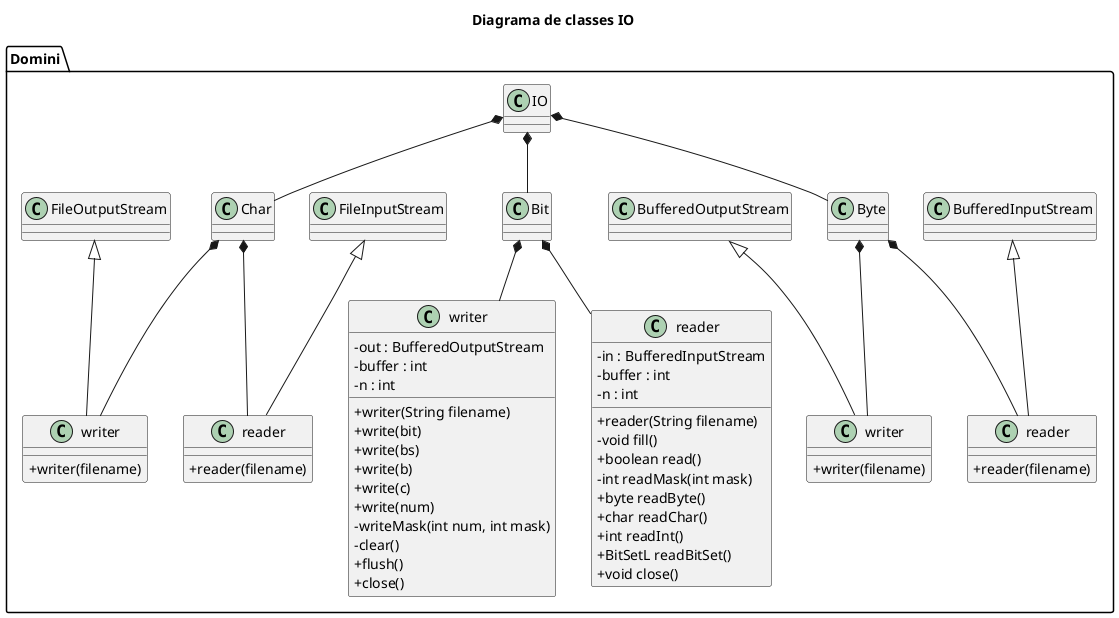 @startuml

skinparam classAttributeIconSize 0

title Diagrama de classes IO

package Domini {
    class IO {
    }
    class Char
    class readerChar as "reader" {
        +reader(filename)
    }
    class writerChar as "writer" {
        +writer(filename)
    }
    class Byte
    class readerByte as "reader" {
        +reader(filename)
    }
    class writerByte as "writer" {
        +writer(filename)
    }
    class Bit
    class readerBit as "reader" {
        - in : BufferedInputStream
        - buffer : int
        - n : int
        +reader(String filename)
        -void fill()
        +boolean read()
        -int readMask(int mask)
        +byte readByte()
        +char readChar()
        +int readInt()
        +BitSetL readBitSet()
        +void close()
    }
    class writerBit as "writer" {
        - out : BufferedOutputStream
        - buffer : int
        - n : int
        +writer(String filename)
        +write(bit)
        +write(bs)
        +write(b)
        +write(c)
        +write(num)
        -writeMask(int num, int mask)
        -clear()
        +flush()
        +close()
    }

    class BufferedInputStream
    class BufferedOutputStream
    class FileInputStream
    class FileOutputStream

    FileOutputStream <|-- writerChar
    FileInputStream <|-- readerChar
    BufferedOutputStream <|-- writerByte
    BufferedInputStream <|-- readerByte


    IO *-- Char
    IO *-- Byte
    IO *-- Bit
    Char *-- writerChar
    Char *-- readerChar
    Byte *-- writerByte
    Byte *-- readerByte
    Bit *-- readerBit
    Bit *-- writerBit
}


@enduml
